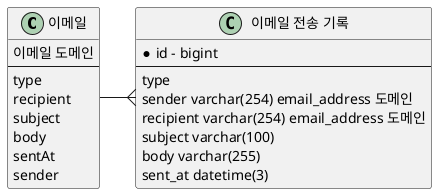 @startuml

class "이메일" as email {
    이메일 도메인
    ---
    type
    recipient
    subject
    body
    sentAt
    sender
}

class "이메일 전송 기록" as email_send_history {
    * id - bigint
    ---
    type
    sender varchar(254) email_address 도메인
    recipient varchar(254) email_address 도메인
    subject varchar(100)
    body varchar(255)
    sent_at datetime(3)
}

email -{ email_send_history
@enduml